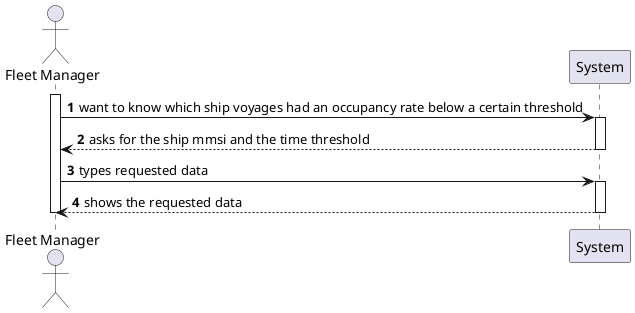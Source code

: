 @startuml
actor "Fleet Manager" as Adm
participant "System" as System

autonumber

activate Adm

Adm -> System: want to know which ship voyages had an occupancy rate below a certain threshold

activate System

System --> Adm: asks for the ship mmsi and the time threshold

deactivate System

Adm -> System: types requested data

activate System

System --> Adm: shows the requested data

deactivate System

deactivate Adm
@enduml